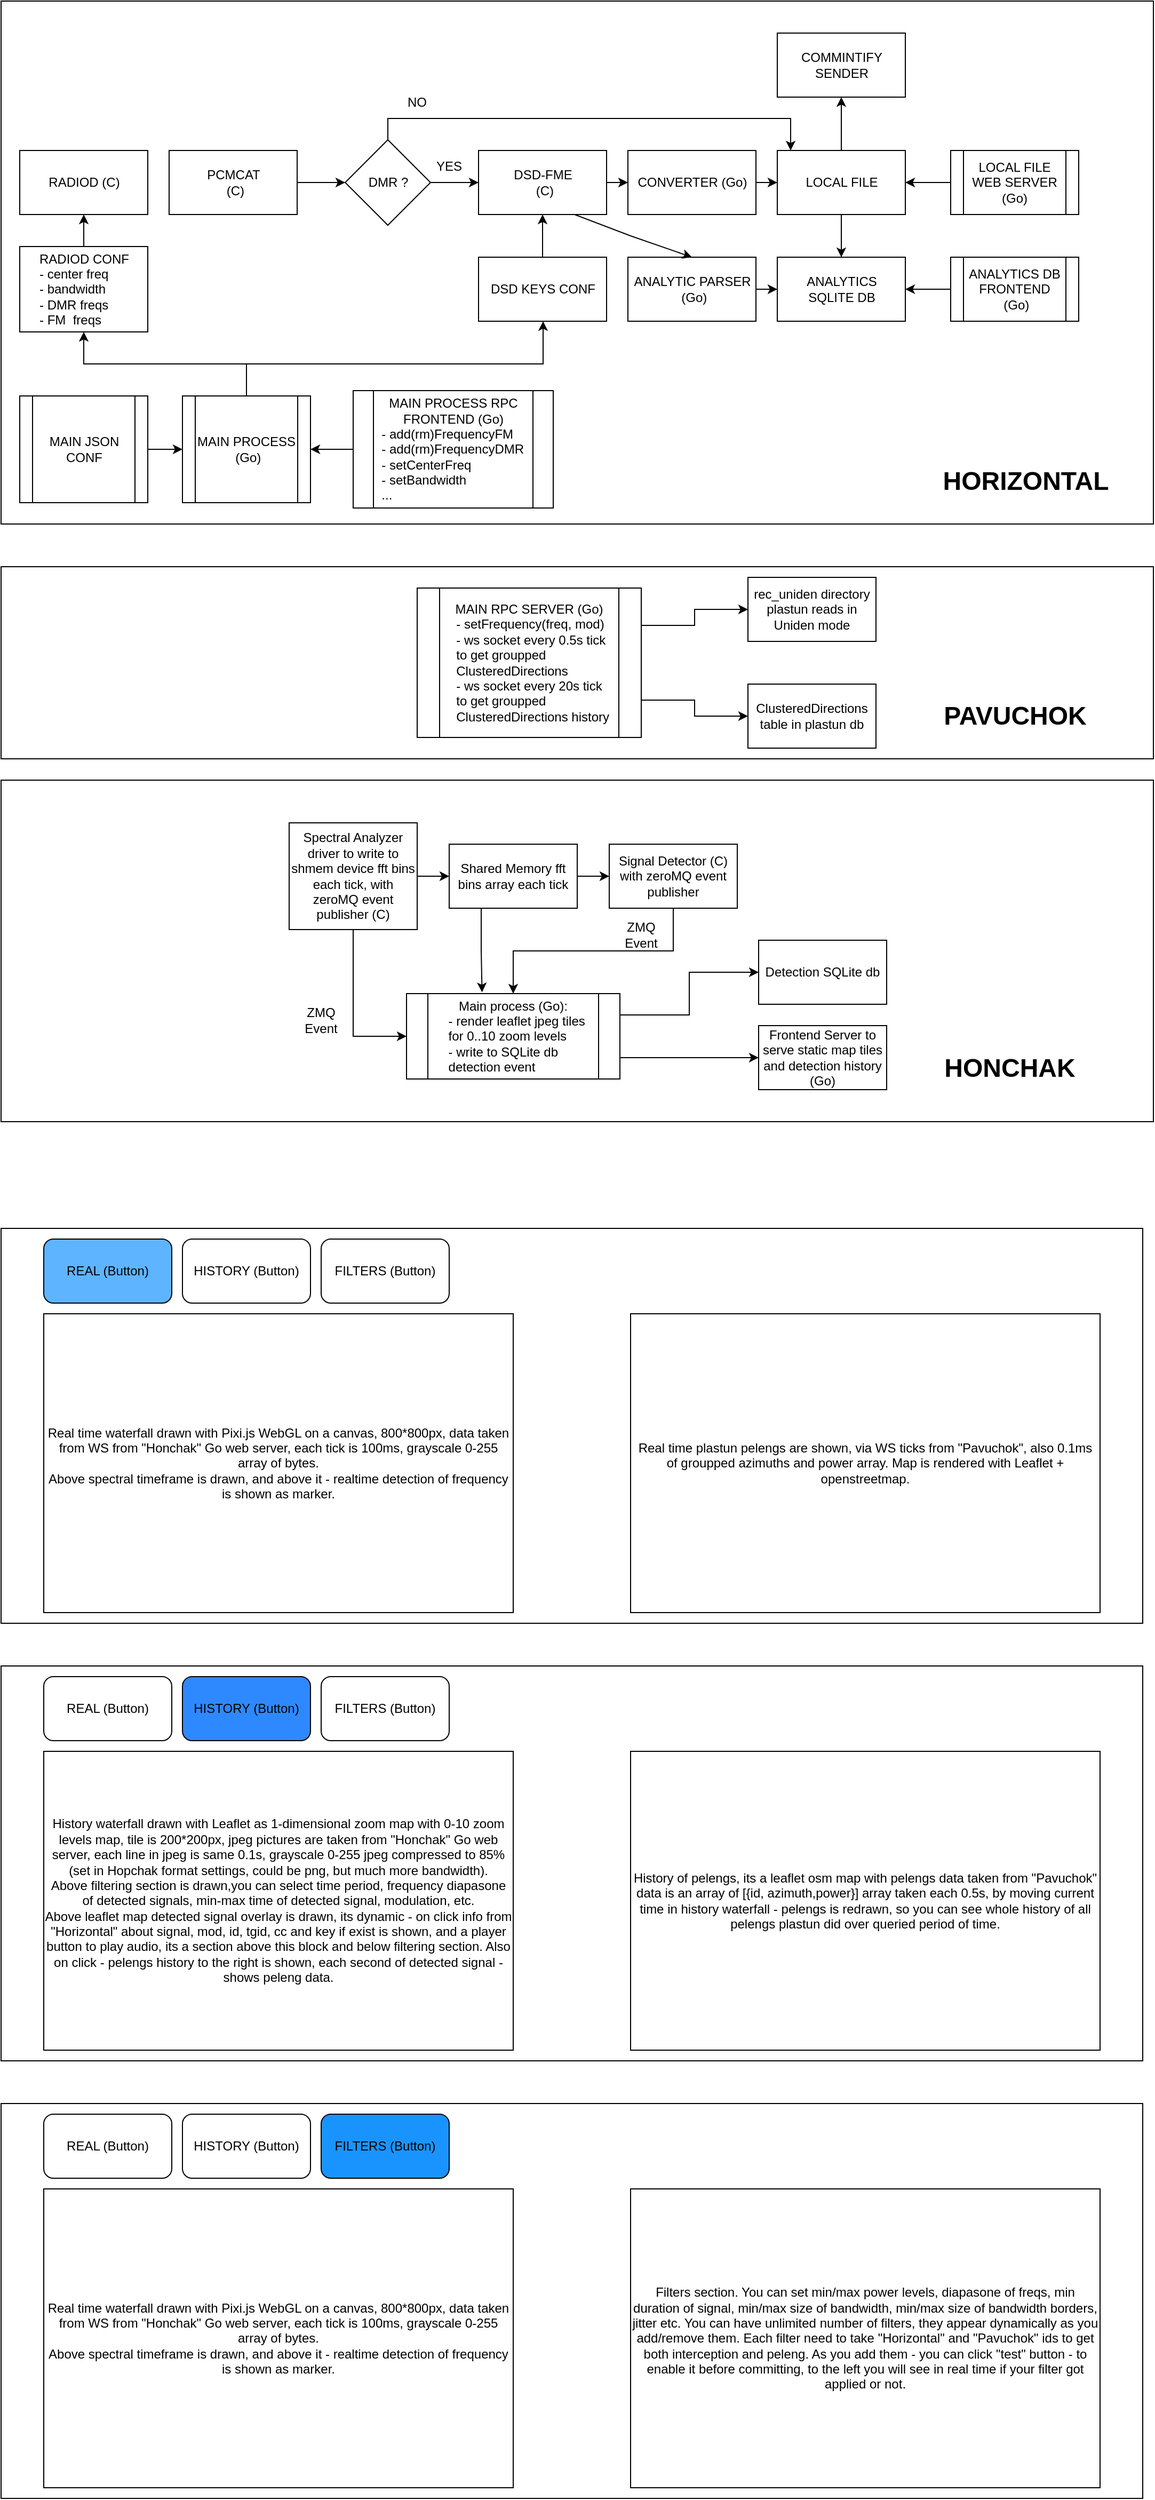 <mxfile version="24.7.7">
  <diagram name="Page-1" id="uHk-r6NhJKFIinwpcm94">
    <mxGraphModel dx="1509" dy="834" grid="1" gridSize="10" guides="1" tooltips="1" connect="1" arrows="1" fold="1" page="1" pageScale="1" pageWidth="1100" pageHeight="1700" math="0" shadow="0">
      <root>
        <mxCell id="0" />
        <mxCell id="1" parent="0" />
        <mxCell id="Tlp35jNGQlbKkEbhyPow-2" value="RADIOD (C)" style="rounded=0;whiteSpace=wrap;html=1;" vertex="1" parent="1">
          <mxGeometry x="27.5" y="150" width="120" height="60" as="geometry" />
        </mxCell>
        <mxCell id="Tlp35jNGQlbKkEbhyPow-3" value="&lt;div&gt;PCMCAT&lt;/div&gt;&amp;nbsp;(C)" style="rounded=0;whiteSpace=wrap;html=1;" vertex="1" parent="1">
          <mxGeometry x="167.5" y="150" width="120" height="60" as="geometry" />
        </mxCell>
        <mxCell id="Tlp35jNGQlbKkEbhyPow-4" value="&lt;div&gt;DSD-FME&lt;/div&gt;&lt;div&gt;&amp;nbsp;(C)&lt;/div&gt;" style="rounded=0;whiteSpace=wrap;html=1;" vertex="1" parent="1">
          <mxGeometry x="457.5" y="150" width="120" height="60" as="geometry" />
        </mxCell>
        <mxCell id="Tlp35jNGQlbKkEbhyPow-5" value="CONVERTER (Go)" style="rounded=0;whiteSpace=wrap;html=1;" vertex="1" parent="1">
          <mxGeometry x="597.5" y="150" width="120" height="60" as="geometry" />
        </mxCell>
        <mxCell id="Tlp35jNGQlbKkEbhyPow-6" value="&lt;div&gt;COMMINTIFY SENDER&lt;/div&gt;" style="rounded=0;whiteSpace=wrap;html=1;" vertex="1" parent="1">
          <mxGeometry x="737.5" y="40" width="120" height="60" as="geometry" />
        </mxCell>
        <mxCell id="Tlp35jNGQlbKkEbhyPow-7" value="DMR ?" style="rhombus;whiteSpace=wrap;html=1;" vertex="1" parent="1">
          <mxGeometry x="332.5" y="140" width="80" height="80" as="geometry" />
        </mxCell>
        <mxCell id="Tlp35jNGQlbKkEbhyPow-8" value="" style="endArrow=classic;html=1;rounded=0;" edge="1" parent="1" target="Tlp35jNGQlbKkEbhyPow-7">
          <mxGeometry width="50" height="50" relative="1" as="geometry">
            <mxPoint x="287.5" y="180" as="sourcePoint" />
            <mxPoint x="487.5" y="380" as="targetPoint" />
          </mxGeometry>
        </mxCell>
        <mxCell id="Tlp35jNGQlbKkEbhyPow-10" value="&lt;div&gt;ANALYTIC PARSER&lt;/div&gt;&amp;nbsp;(Go)" style="rounded=0;whiteSpace=wrap;html=1;" vertex="1" parent="1">
          <mxGeometry x="597.5" y="250" width="120" height="60" as="geometry" />
        </mxCell>
        <mxCell id="Tlp35jNGQlbKkEbhyPow-11" value="&lt;div&gt;ANALYTICS&lt;br&gt;SQLITE DB&lt;/div&gt;" style="rounded=0;whiteSpace=wrap;html=1;" vertex="1" parent="1">
          <mxGeometry x="737.5" y="250" width="120" height="60" as="geometry" />
        </mxCell>
        <mxCell id="Tlp35jNGQlbKkEbhyPow-14" value="" style="endArrow=classic;html=1;rounded=0;exitX=1;exitY=0.5;exitDx=0;exitDy=0;" edge="1" parent="1" source="Tlp35jNGQlbKkEbhyPow-7">
          <mxGeometry width="50" height="50" relative="1" as="geometry">
            <mxPoint x="437.5" y="430" as="sourcePoint" />
            <mxPoint x="457.5" y="180" as="targetPoint" />
          </mxGeometry>
        </mxCell>
        <mxCell id="Tlp35jNGQlbKkEbhyPow-32" style="edgeStyle=orthogonalEdgeStyle;rounded=0;orthogonalLoop=1;jettySize=auto;html=1;exitX=0.5;exitY=1;exitDx=0;exitDy=0;entryX=0.5;entryY=0;entryDx=0;entryDy=0;" edge="1" parent="1" source="Tlp35jNGQlbKkEbhyPow-15" target="Tlp35jNGQlbKkEbhyPow-11">
          <mxGeometry relative="1" as="geometry" />
        </mxCell>
        <mxCell id="Tlp35jNGQlbKkEbhyPow-15" value="&lt;div&gt;LOCAL FILE&lt;/div&gt;" style="rounded=0;whiteSpace=wrap;html=1;" vertex="1" parent="1">
          <mxGeometry x="737.5" y="150" width="120" height="60" as="geometry" />
        </mxCell>
        <mxCell id="Tlp35jNGQlbKkEbhyPow-16" value="" style="endArrow=classic;html=1;rounded=0;exitX=0.75;exitY=1;exitDx=0;exitDy=0;entryX=0.5;entryY=0;entryDx=0;entryDy=0;" edge="1" parent="1" source="Tlp35jNGQlbKkEbhyPow-4" target="Tlp35jNGQlbKkEbhyPow-10">
          <mxGeometry width="50" height="50" relative="1" as="geometry">
            <mxPoint x="437.5" y="430" as="sourcePoint" />
            <mxPoint x="517.5" y="250" as="targetPoint" />
            <Array as="points">
              <mxPoint x="600" y="230" />
            </Array>
          </mxGeometry>
        </mxCell>
        <mxCell id="Tlp35jNGQlbKkEbhyPow-17" value="" style="endArrow=classic;html=1;rounded=0;exitX=1;exitY=0.5;exitDx=0;exitDy=0;entryX=0;entryY=0.5;entryDx=0;entryDy=0;" edge="1" parent="1" source="Tlp35jNGQlbKkEbhyPow-10" target="Tlp35jNGQlbKkEbhyPow-11">
          <mxGeometry width="50" height="50" relative="1" as="geometry">
            <mxPoint x="437.5" y="430" as="sourcePoint" />
            <mxPoint x="487.5" y="380" as="targetPoint" />
          </mxGeometry>
        </mxCell>
        <mxCell id="Tlp35jNGQlbKkEbhyPow-21" value="" style="endArrow=classic;html=1;rounded=0;exitX=1;exitY=0.5;exitDx=0;exitDy=0;entryX=0;entryY=0.5;entryDx=0;entryDy=0;" edge="1" parent="1" source="Tlp35jNGQlbKkEbhyPow-4" target="Tlp35jNGQlbKkEbhyPow-5">
          <mxGeometry width="50" height="50" relative="1" as="geometry">
            <mxPoint x="547.5" y="440" as="sourcePoint" />
            <mxPoint x="597.5" y="390" as="targetPoint" />
          </mxGeometry>
        </mxCell>
        <mxCell id="Tlp35jNGQlbKkEbhyPow-23" value="" style="endArrow=classic;html=1;rounded=0;exitX=1;exitY=0.5;exitDx=0;exitDy=0;entryX=0;entryY=0.5;entryDx=0;entryDy=0;" edge="1" parent="1" source="Tlp35jNGQlbKkEbhyPow-5" target="Tlp35jNGQlbKkEbhyPow-15">
          <mxGeometry width="50" height="50" relative="1" as="geometry">
            <mxPoint x="547.5" y="440" as="sourcePoint" />
            <mxPoint x="597.5" y="390" as="targetPoint" />
          </mxGeometry>
        </mxCell>
        <mxCell id="Tlp35jNGQlbKkEbhyPow-24" value="" style="endArrow=classic;html=1;rounded=0;exitX=0.5;exitY=0;exitDx=0;exitDy=0;" edge="1" parent="1" source="Tlp35jNGQlbKkEbhyPow-15" target="Tlp35jNGQlbKkEbhyPow-6">
          <mxGeometry width="50" height="50" relative="1" as="geometry">
            <mxPoint x="547.5" y="440" as="sourcePoint" />
            <mxPoint x="597.5" y="390" as="targetPoint" />
          </mxGeometry>
        </mxCell>
        <mxCell id="Tlp35jNGQlbKkEbhyPow-26" style="edgeStyle=orthogonalEdgeStyle;rounded=0;orthogonalLoop=1;jettySize=auto;html=1;exitX=0.5;exitY=0;exitDx=0;exitDy=0;" edge="1" parent="1" source="Tlp35jNGQlbKkEbhyPow-7">
          <mxGeometry relative="1" as="geometry">
            <mxPoint x="750" y="150" as="targetPoint" />
            <Array as="points">
              <mxPoint x="373" y="120" />
              <mxPoint x="750" y="120" />
              <mxPoint x="750" y="150" />
            </Array>
          </mxGeometry>
        </mxCell>
        <mxCell id="Tlp35jNGQlbKkEbhyPow-28" value="&lt;div&gt;NO&lt;/div&gt;" style="text;html=1;align=center;verticalAlign=middle;whiteSpace=wrap;rounded=0;" vertex="1" parent="1">
          <mxGeometry x="370" y="90" width="60" height="30" as="geometry" />
        </mxCell>
        <mxCell id="Tlp35jNGQlbKkEbhyPow-29" value="&lt;div&gt;YES&lt;/div&gt;" style="text;html=1;align=center;verticalAlign=middle;whiteSpace=wrap;rounded=0;" vertex="1" parent="1">
          <mxGeometry x="400" y="150" width="60" height="30" as="geometry" />
        </mxCell>
        <mxCell id="Tlp35jNGQlbKkEbhyPow-36" style="edgeStyle=orthogonalEdgeStyle;rounded=0;orthogonalLoop=1;jettySize=auto;html=1;exitX=0.5;exitY=0;exitDx=0;exitDy=0;entryX=0.5;entryY=1;entryDx=0;entryDy=0;" edge="1" parent="1" source="Tlp35jNGQlbKkEbhyPow-33" target="Tlp35jNGQlbKkEbhyPow-2">
          <mxGeometry relative="1" as="geometry" />
        </mxCell>
        <mxCell id="Tlp35jNGQlbKkEbhyPow-33" value="RADIOD CONF&lt;br&gt;&lt;div&gt;&lt;div align=&quot;left&quot;&gt;- center freq&lt;br&gt;- bandwidth&lt;br&gt;- DMR freqs&lt;br&gt;&lt;/div&gt;&lt;div align=&quot;left&quot;&gt;- FM&amp;nbsp; freqs&lt;br&gt;&lt;/div&gt;&lt;/div&gt;" style="rounded=0;whiteSpace=wrap;html=1;" vertex="1" parent="1">
          <mxGeometry x="27.5" y="240" width="120" height="80" as="geometry" />
        </mxCell>
        <mxCell id="Tlp35jNGQlbKkEbhyPow-37" style="edgeStyle=orthogonalEdgeStyle;rounded=0;orthogonalLoop=1;jettySize=auto;html=1;exitX=0.5;exitY=0;exitDx=0;exitDy=0;entryX=0.5;entryY=1;entryDx=0;entryDy=0;" edge="1" parent="1" source="Tlp35jNGQlbKkEbhyPow-34" target="Tlp35jNGQlbKkEbhyPow-4">
          <mxGeometry relative="1" as="geometry" />
        </mxCell>
        <mxCell id="Tlp35jNGQlbKkEbhyPow-34" value="DSD KEYS CONF" style="rounded=0;whiteSpace=wrap;html=1;" vertex="1" parent="1">
          <mxGeometry x="457.5" y="250" width="120" height="60" as="geometry" />
        </mxCell>
        <mxCell id="Tlp35jNGQlbKkEbhyPow-43" style="edgeStyle=orthogonalEdgeStyle;rounded=0;orthogonalLoop=1;jettySize=auto;html=1;exitX=1;exitY=0.5;exitDx=0;exitDy=0;entryX=0;entryY=0.5;entryDx=0;entryDy=0;" edge="1" parent="1" source="Tlp35jNGQlbKkEbhyPow-39" target="Tlp35jNGQlbKkEbhyPow-41">
          <mxGeometry relative="1" as="geometry" />
        </mxCell>
        <mxCell id="Tlp35jNGQlbKkEbhyPow-39" value="MAIN JSON CONF" style="shape=process;whiteSpace=wrap;html=1;backgroundOutline=1;" vertex="1" parent="1">
          <mxGeometry x="27.5" y="380" width="120" height="100" as="geometry" />
        </mxCell>
        <mxCell id="Tlp35jNGQlbKkEbhyPow-44" style="edgeStyle=orthogonalEdgeStyle;rounded=0;orthogonalLoop=1;jettySize=auto;html=1;exitX=0.5;exitY=0;exitDx=0;exitDy=0;entryX=0.5;entryY=1;entryDx=0;entryDy=0;" edge="1" parent="1" source="Tlp35jNGQlbKkEbhyPow-41" target="Tlp35jNGQlbKkEbhyPow-33">
          <mxGeometry relative="1" as="geometry" />
        </mxCell>
        <mxCell id="Tlp35jNGQlbKkEbhyPow-45" style="edgeStyle=orthogonalEdgeStyle;rounded=0;orthogonalLoop=1;jettySize=auto;html=1;exitX=0.5;exitY=0;exitDx=0;exitDy=0;" edge="1" parent="1" source="Tlp35jNGQlbKkEbhyPow-41" target="Tlp35jNGQlbKkEbhyPow-34">
          <mxGeometry relative="1" as="geometry">
            <Array as="points">
              <mxPoint x="240" y="350" />
              <mxPoint x="518" y="350" />
            </Array>
          </mxGeometry>
        </mxCell>
        <mxCell id="Tlp35jNGQlbKkEbhyPow-41" value="&lt;div&gt;MAIN PROCESS&lt;/div&gt;&amp;nbsp;(Go)" style="shape=process;whiteSpace=wrap;html=1;backgroundOutline=1;" vertex="1" parent="1">
          <mxGeometry x="180" y="380" width="120" height="100" as="geometry" />
        </mxCell>
        <mxCell id="Tlp35jNGQlbKkEbhyPow-48" style="edgeStyle=orthogonalEdgeStyle;rounded=0;orthogonalLoop=1;jettySize=auto;html=1;exitX=0;exitY=0.5;exitDx=0;exitDy=0;entryX=1;entryY=0.5;entryDx=0;entryDy=0;" edge="1" parent="1" source="Tlp35jNGQlbKkEbhyPow-46" target="Tlp35jNGQlbKkEbhyPow-41">
          <mxGeometry relative="1" as="geometry" />
        </mxCell>
        <mxCell id="Tlp35jNGQlbKkEbhyPow-46" value="&lt;div&gt;MAIN PROCESS RPC FRONTEND (Go)&lt;br&gt;&lt;/div&gt;&lt;div align=&quot;left&quot;&gt;&amp;nbsp; - add(rm)FrequencyFM&lt;/div&gt;&lt;div align=&quot;left&quot;&gt;&amp;nbsp; - add(rm)FrequencyDMR&lt;/div&gt;&lt;div align=&quot;left&quot;&gt;&amp;nbsp; - setCenterFreq&lt;/div&gt;&lt;div align=&quot;left&quot;&gt;&amp;nbsp; - setBandwidth&lt;/div&gt;&lt;div align=&quot;left&quot;&gt;&amp;nbsp; ...&lt;br&gt;&lt;/div&gt;" style="shape=process;whiteSpace=wrap;html=1;backgroundOutline=1;" vertex="1" parent="1">
          <mxGeometry x="340" y="375" width="187.5" height="110" as="geometry" />
        </mxCell>
        <mxCell id="Tlp35jNGQlbKkEbhyPow-51" style="edgeStyle=orthogonalEdgeStyle;rounded=0;orthogonalLoop=1;jettySize=auto;html=1;exitX=0;exitY=0.5;exitDx=0;exitDy=0;entryX=1;entryY=0.5;entryDx=0;entryDy=0;" edge="1" parent="1" source="Tlp35jNGQlbKkEbhyPow-49" target="Tlp35jNGQlbKkEbhyPow-15">
          <mxGeometry relative="1" as="geometry" />
        </mxCell>
        <mxCell id="Tlp35jNGQlbKkEbhyPow-49" value="LOCAL FILE WEB SERVER (Go)" style="shape=process;whiteSpace=wrap;html=1;backgroundOutline=1;" vertex="1" parent="1">
          <mxGeometry x="900" y="150" width="120" height="60" as="geometry" />
        </mxCell>
        <mxCell id="Tlp35jNGQlbKkEbhyPow-52" style="edgeStyle=orthogonalEdgeStyle;rounded=0;orthogonalLoop=1;jettySize=auto;html=1;exitX=0;exitY=0.5;exitDx=0;exitDy=0;entryX=1;entryY=0.5;entryDx=0;entryDy=0;" edge="1" parent="1" source="Tlp35jNGQlbKkEbhyPow-50" target="Tlp35jNGQlbKkEbhyPow-11">
          <mxGeometry relative="1" as="geometry" />
        </mxCell>
        <mxCell id="Tlp35jNGQlbKkEbhyPow-50" value="&lt;div&gt;ANALYTICS DB FRONTEND&lt;/div&gt;&amp;nbsp;(Go)" style="shape=process;whiteSpace=wrap;html=1;backgroundOutline=1;" vertex="1" parent="1">
          <mxGeometry x="900" y="250" width="120" height="60" as="geometry" />
        </mxCell>
        <mxCell id="Tlp35jNGQlbKkEbhyPow-54" value="" style="rounded=0;whiteSpace=wrap;html=1;fillColor=none;" vertex="1" parent="1">
          <mxGeometry x="10" y="10" width="1080" height="490" as="geometry" />
        </mxCell>
        <mxCell id="Tlp35jNGQlbKkEbhyPow-55" value="HORIZONTAL" style="text;strokeColor=none;fillColor=none;html=1;fontSize=24;fontStyle=1;verticalAlign=middle;align=center;" vertex="1" parent="1">
          <mxGeometry x="920" y="440" width="100" height="40" as="geometry" />
        </mxCell>
        <mxCell id="Tlp35jNGQlbKkEbhyPow-56" value="" style="rounded=0;whiteSpace=wrap;html=1;fillColor=none;" vertex="1" parent="1">
          <mxGeometry x="10" y="540" width="1080" height="180" as="geometry" />
        </mxCell>
        <mxCell id="Tlp35jNGQlbKkEbhyPow-63" style="edgeStyle=orthogonalEdgeStyle;rounded=0;orthogonalLoop=1;jettySize=auto;html=1;exitX=1;exitY=0.25;exitDx=0;exitDy=0;" edge="1" parent="1" source="Tlp35jNGQlbKkEbhyPow-58" target="Tlp35jNGQlbKkEbhyPow-60">
          <mxGeometry relative="1" as="geometry" />
        </mxCell>
        <mxCell id="Tlp35jNGQlbKkEbhyPow-64" style="edgeStyle=orthogonalEdgeStyle;rounded=0;orthogonalLoop=1;jettySize=auto;html=1;exitX=1;exitY=0.75;exitDx=0;exitDy=0;" edge="1" parent="1" source="Tlp35jNGQlbKkEbhyPow-58" target="Tlp35jNGQlbKkEbhyPow-61">
          <mxGeometry relative="1" as="geometry" />
        </mxCell>
        <mxCell id="Tlp35jNGQlbKkEbhyPow-58" value="MAIN RPC SERVER (Go)&lt;br&gt;&lt;div align=&quot;left&quot;&gt;&amp;nbsp; - setFrequency(freq, mod)&lt;/div&gt;&lt;div align=&quot;left&quot;&gt;&amp;nbsp; - ws socket every 0.5s tick&lt;/div&gt;&lt;div align=&quot;left&quot;&gt;&amp;nbsp; to get groupped&lt;/div&gt;&lt;div align=&quot;left&quot;&gt;&amp;nbsp; ClusteredDirections&lt;/div&gt;&lt;div align=&quot;left&quot;&gt;&amp;nbsp; - ws socket every 20s tick&lt;div align=&quot;left&quot;&gt;&amp;nbsp; to get groupped&lt;/div&gt;&amp;nbsp; ClusteredDirections history&lt;br&gt;&lt;/div&gt;" style="shape=process;whiteSpace=wrap;html=1;backgroundOutline=1;" vertex="1" parent="1">
          <mxGeometry x="400" y="560" width="210" height="140" as="geometry" />
        </mxCell>
        <mxCell id="Tlp35jNGQlbKkEbhyPow-60" value="&lt;div&gt;rec_uniden directory&lt;/div&gt;&lt;div&gt;plastun reads in&lt;/div&gt;&lt;div&gt;Uniden mode&lt;br&gt;&lt;/div&gt;" style="rounded=0;whiteSpace=wrap;html=1;" vertex="1" parent="1">
          <mxGeometry x="710" y="550" width="120" height="60" as="geometry" />
        </mxCell>
        <mxCell id="Tlp35jNGQlbKkEbhyPow-61" value="ClusteredDirections table in plastun db" style="rounded=0;whiteSpace=wrap;html=1;" vertex="1" parent="1">
          <mxGeometry x="710" y="650" width="120" height="60" as="geometry" />
        </mxCell>
        <mxCell id="Tlp35jNGQlbKkEbhyPow-62" value="PAVUCHOK" style="text;strokeColor=none;fillColor=none;html=1;fontSize=24;fontStyle=1;verticalAlign=middle;align=center;" vertex="1" parent="1">
          <mxGeometry x="910" y="660" width="100" height="40" as="geometry" />
        </mxCell>
        <mxCell id="Tlp35jNGQlbKkEbhyPow-65" value="" style="rounded=0;whiteSpace=wrap;html=1;fillColor=none;" vertex="1" parent="1">
          <mxGeometry x="10" y="740" width="1080" height="320" as="geometry" />
        </mxCell>
        <mxCell id="Tlp35jNGQlbKkEbhyPow-72" style="edgeStyle=orthogonalEdgeStyle;rounded=0;orthogonalLoop=1;jettySize=auto;html=1;exitX=1;exitY=0.5;exitDx=0;exitDy=0;" edge="1" parent="1" source="Tlp35jNGQlbKkEbhyPow-66" target="Tlp35jNGQlbKkEbhyPow-67">
          <mxGeometry relative="1" as="geometry" />
        </mxCell>
        <mxCell id="Tlp35jNGQlbKkEbhyPow-74" style="edgeStyle=orthogonalEdgeStyle;rounded=0;orthogonalLoop=1;jettySize=auto;html=1;exitX=0.5;exitY=1;exitDx=0;exitDy=0;entryX=0;entryY=0.5;entryDx=0;entryDy=0;" edge="1" parent="1" source="Tlp35jNGQlbKkEbhyPow-66" target="Tlp35jNGQlbKkEbhyPow-69">
          <mxGeometry relative="1" as="geometry" />
        </mxCell>
        <mxCell id="Tlp35jNGQlbKkEbhyPow-66" value="Spectral Analyzer&lt;br&gt;driver to write to shmem device fft bins each tick, with zeroMQ event publisher (C)" style="rounded=0;whiteSpace=wrap;html=1;" vertex="1" parent="1">
          <mxGeometry x="280" y="780" width="120" height="100" as="geometry" />
        </mxCell>
        <mxCell id="Tlp35jNGQlbKkEbhyPow-73" style="edgeStyle=orthogonalEdgeStyle;rounded=0;orthogonalLoop=1;jettySize=auto;html=1;exitX=1;exitY=0.5;exitDx=0;exitDy=0;entryX=0;entryY=0.5;entryDx=0;entryDy=0;" edge="1" parent="1" source="Tlp35jNGQlbKkEbhyPow-67" target="Tlp35jNGQlbKkEbhyPow-68">
          <mxGeometry relative="1" as="geometry" />
        </mxCell>
        <mxCell id="Tlp35jNGQlbKkEbhyPow-67" value="Shared Memory fft bins array each tick" style="rounded=0;whiteSpace=wrap;html=1;" vertex="1" parent="1">
          <mxGeometry x="430" y="800" width="120" height="60" as="geometry" />
        </mxCell>
        <mxCell id="Tlp35jNGQlbKkEbhyPow-75" style="edgeStyle=orthogonalEdgeStyle;rounded=0;orthogonalLoop=1;jettySize=auto;html=1;exitX=0.5;exitY=1;exitDx=0;exitDy=0;" edge="1" parent="1" source="Tlp35jNGQlbKkEbhyPow-68" target="Tlp35jNGQlbKkEbhyPow-69">
          <mxGeometry relative="1" as="geometry" />
        </mxCell>
        <mxCell id="Tlp35jNGQlbKkEbhyPow-68" value="Signal Detector (C) with zeroMQ event publisher" style="rounded=0;whiteSpace=wrap;html=1;" vertex="1" parent="1">
          <mxGeometry x="580" y="800" width="120" height="60" as="geometry" />
        </mxCell>
        <mxCell id="Tlp35jNGQlbKkEbhyPow-79" style="edgeStyle=orthogonalEdgeStyle;rounded=0;orthogonalLoop=1;jettySize=auto;html=1;exitX=1;exitY=0.25;exitDx=0;exitDy=0;entryX=0;entryY=0.5;entryDx=0;entryDy=0;" edge="1" parent="1" source="Tlp35jNGQlbKkEbhyPow-69" target="Tlp35jNGQlbKkEbhyPow-70">
          <mxGeometry relative="1" as="geometry" />
        </mxCell>
        <mxCell id="Tlp35jNGQlbKkEbhyPow-80" style="edgeStyle=orthogonalEdgeStyle;rounded=0;orthogonalLoop=1;jettySize=auto;html=1;exitX=1;exitY=0.75;exitDx=0;exitDy=0;entryX=0;entryY=0.5;entryDx=0;entryDy=0;" edge="1" parent="1" source="Tlp35jNGQlbKkEbhyPow-69" target="Tlp35jNGQlbKkEbhyPow-71">
          <mxGeometry relative="1" as="geometry" />
        </mxCell>
        <mxCell id="Tlp35jNGQlbKkEbhyPow-69" value="Main process (Go):&lt;br&gt;&lt;div align=&quot;left&quot;&gt;&amp;nbsp; - render leaflet jpeg tiles&lt;/div&gt;&lt;div align=&quot;left&quot;&gt;&amp;nbsp; for 0..10 zoom levels&lt;/div&gt;&lt;div align=&quot;left&quot;&gt;&amp;nbsp; - write to SQLite db&lt;/div&gt;&lt;div align=&quot;left&quot;&gt;&amp;nbsp; detection event&lt;br&gt;&lt;/div&gt;" style="shape=process;whiteSpace=wrap;html=1;backgroundOutline=1;" vertex="1" parent="1">
          <mxGeometry x="390" y="940" width="200" height="80" as="geometry" />
        </mxCell>
        <mxCell id="Tlp35jNGQlbKkEbhyPow-70" value="Detection SQLite db" style="rounded=0;whiteSpace=wrap;html=1;" vertex="1" parent="1">
          <mxGeometry x="720" y="890" width="120" height="60" as="geometry" />
        </mxCell>
        <mxCell id="Tlp35jNGQlbKkEbhyPow-71" value="&lt;div&gt;Frontend Server to serve static map tiles and detection history (Go)&lt;br&gt;&lt;/div&gt;" style="rounded=0;whiteSpace=wrap;html=1;" vertex="1" parent="1">
          <mxGeometry x="720" y="970" width="120" height="60" as="geometry" />
        </mxCell>
        <mxCell id="Tlp35jNGQlbKkEbhyPow-76" value="ZMQ Event" style="text;html=1;align=center;verticalAlign=middle;whiteSpace=wrap;rounded=0;" vertex="1" parent="1">
          <mxGeometry x="280" y="950" width="60" height="30" as="geometry" />
        </mxCell>
        <mxCell id="Tlp35jNGQlbKkEbhyPow-77" value="ZMQ Event" style="text;html=1;align=center;verticalAlign=middle;whiteSpace=wrap;rounded=0;" vertex="1" parent="1">
          <mxGeometry x="580" y="870" width="60" height="30" as="geometry" />
        </mxCell>
        <mxCell id="Tlp35jNGQlbKkEbhyPow-78" style="edgeStyle=orthogonalEdgeStyle;rounded=0;orthogonalLoop=1;jettySize=auto;html=1;exitX=0.25;exitY=1;exitDx=0;exitDy=0;entryX=0.354;entryY=-0.016;entryDx=0;entryDy=0;entryPerimeter=0;" edge="1" parent="1" source="Tlp35jNGQlbKkEbhyPow-67" target="Tlp35jNGQlbKkEbhyPow-69">
          <mxGeometry relative="1" as="geometry" />
        </mxCell>
        <mxCell id="Tlp35jNGQlbKkEbhyPow-81" value="&lt;div&gt;HONCHAK&lt;/div&gt;" style="text;strokeColor=none;fillColor=none;html=1;fontSize=24;fontStyle=1;verticalAlign=middle;align=center;" vertex="1" parent="1">
          <mxGeometry x="870" y="990" width="170" height="40" as="geometry" />
        </mxCell>
        <mxCell id="Tlp35jNGQlbKkEbhyPow-82" value="" style="rounded=0;whiteSpace=wrap;html=1;fillColor=none;" vertex="1" parent="1">
          <mxGeometry x="10" y="1160" width="1070" height="370" as="geometry" />
        </mxCell>
        <mxCell id="Tlp35jNGQlbKkEbhyPow-83" value="&lt;div&gt;Real time waterfall drawn with Pixi.js WebGL on a canvas, 800*800px, data taken from WS from &quot;Honchak&quot; Go web server, each tick is 100ms, grayscale 0-255 array of bytes.&lt;/div&gt;&lt;div&gt;Above spectral timeframe is drawn, and above it - realtime detection of frequency is shown as marker.&lt;br&gt;&lt;/div&gt;" style="rounded=0;whiteSpace=wrap;html=1;" vertex="1" parent="1">
          <mxGeometry x="50" y="1240" width="440" height="280" as="geometry" />
        </mxCell>
        <mxCell id="Tlp35jNGQlbKkEbhyPow-84" value="Real time plastun pelengs are shown, via WS ticks from &quot;Pavuchok&quot;, also 0.1ms of groupped azimuths and power array. Map is rendered with Leaflet + openstreetmap." style="rounded=0;whiteSpace=wrap;html=1;" vertex="1" parent="1">
          <mxGeometry x="600" y="1240" width="440" height="280" as="geometry" />
        </mxCell>
        <mxCell id="Tlp35jNGQlbKkEbhyPow-85" value="REAL (Button)" style="rounded=1;whiteSpace=wrap;html=1;fillColor=#5EB4FF;" vertex="1" parent="1">
          <mxGeometry x="50" y="1170" width="120" height="60" as="geometry" />
        </mxCell>
        <mxCell id="Tlp35jNGQlbKkEbhyPow-86" value="HISTORY (Button)" style="rounded=1;whiteSpace=wrap;html=1;" vertex="1" parent="1">
          <mxGeometry x="180" y="1170" width="120" height="60" as="geometry" />
        </mxCell>
        <mxCell id="Tlp35jNGQlbKkEbhyPow-87" value="FILTERS (Button)" style="rounded=1;whiteSpace=wrap;html=1;" vertex="1" parent="1">
          <mxGeometry x="310" y="1170" width="120" height="60" as="geometry" />
        </mxCell>
        <mxCell id="Tlp35jNGQlbKkEbhyPow-88" value="" style="rounded=0;whiteSpace=wrap;html=1;fillColor=none;" vertex="1" parent="1">
          <mxGeometry x="10" y="1570" width="1070" height="370" as="geometry" />
        </mxCell>
        <mxCell id="Tlp35jNGQlbKkEbhyPow-89" value="&lt;div&gt;History waterfall drawn with Leaflet as 1-dimensional zoom map with 0-10 zoom levels map, tile is 200*200px, jpeg pictures are taken from &quot;Honchak&quot; Go web server, each line in jpeg is same 0.1s, grayscale 0-255 jpeg compressed to 85% (set in Hopchak format settings, could be png, but much more bandwidth).&lt;/div&gt;&lt;div&gt;Above filtering section is drawn,you can select time period, frequency diapasone of detected signals, min-max time of detected signal, modulation, etc.&lt;/div&gt;&lt;div&gt;Above leaflet map detected signal overlay is drawn, its dynamic - on click info from &quot;Horizontal&quot; about signal, mod, id, tgid, cc and key if exist is shown, and a player button to play audio, its a section above this block and below filtering section. Also on click - pelengs history to the right is shown, each second of detected signal - shows peleng data.&lt;br&gt;&lt;/div&gt;" style="rounded=0;whiteSpace=wrap;html=1;" vertex="1" parent="1">
          <mxGeometry x="50" y="1650" width="440" height="280" as="geometry" />
        </mxCell>
        <mxCell id="Tlp35jNGQlbKkEbhyPow-90" value="&lt;div&gt;History of pelengs, its a leaflet osm map with pelengs data taken from &quot;Pavuchok&quot;&lt;/div&gt;&lt;div&gt;data is an array of [{id, azimuth,power}] array taken each 0.5s, by moving current time in history waterfall - pelengs is redrawn, so you can see whole history of all pelengs plastun did over queried period of time.&lt;br&gt;&lt;/div&gt;" style="rounded=0;whiteSpace=wrap;html=1;" vertex="1" parent="1">
          <mxGeometry x="600" y="1650" width="440" height="280" as="geometry" />
        </mxCell>
        <mxCell id="Tlp35jNGQlbKkEbhyPow-91" value="REAL (Button)" style="rounded=1;whiteSpace=wrap;html=1;" vertex="1" parent="1">
          <mxGeometry x="50" y="1580" width="120" height="60" as="geometry" />
        </mxCell>
        <mxCell id="Tlp35jNGQlbKkEbhyPow-92" value="HISTORY (Button)" style="rounded=1;whiteSpace=wrap;html=1;strokeColor=#000000;fillColor=#2E89FF;" vertex="1" parent="1">
          <mxGeometry x="180" y="1580" width="120" height="60" as="geometry" />
        </mxCell>
        <mxCell id="Tlp35jNGQlbKkEbhyPow-93" value="FILTERS (Button)" style="rounded=1;whiteSpace=wrap;html=1;" vertex="1" parent="1">
          <mxGeometry x="310" y="1580" width="120" height="60" as="geometry" />
        </mxCell>
        <mxCell id="Tlp35jNGQlbKkEbhyPow-94" value="" style="rounded=0;whiteSpace=wrap;html=1;fillColor=none;" vertex="1" parent="1">
          <mxGeometry x="10" y="1980" width="1070" height="370" as="geometry" />
        </mxCell>
        <mxCell id="Tlp35jNGQlbKkEbhyPow-96" value="Filters section. You can set min/max power levels, diapasone of freqs, min duration of signal, min/max size of bandwidth, min/max size of bandwidth borders, jitter etc. You can have unlimited number of filters, they appear dynamically as you add/remove them. Each filter need to take &quot;Horizontal&quot; and &quot;Pavuchok&quot; ids to get both interception and peleng. As you add them - you can click &quot;test&quot; button - to enable it before committing, to the left you will see in real time if your filter got applied or not." style="rounded=0;whiteSpace=wrap;html=1;" vertex="1" parent="1">
          <mxGeometry x="600" y="2060" width="440" height="280" as="geometry" />
        </mxCell>
        <mxCell id="Tlp35jNGQlbKkEbhyPow-97" value="REAL (Button)" style="rounded=1;whiteSpace=wrap;html=1;" vertex="1" parent="1">
          <mxGeometry x="50" y="1990" width="120" height="60" as="geometry" />
        </mxCell>
        <mxCell id="Tlp35jNGQlbKkEbhyPow-98" value="HISTORY (Button)" style="rounded=1;whiteSpace=wrap;html=1;" vertex="1" parent="1">
          <mxGeometry x="180" y="1990" width="120" height="60" as="geometry" />
        </mxCell>
        <mxCell id="Tlp35jNGQlbKkEbhyPow-99" value="FILTERS (Button)" style="rounded=1;whiteSpace=wrap;html=1;fillColor=#1994FF;" vertex="1" parent="1">
          <mxGeometry x="310" y="1990" width="120" height="60" as="geometry" />
        </mxCell>
        <mxCell id="Tlp35jNGQlbKkEbhyPow-100" value="&lt;div&gt;Real time waterfall drawn with Pixi.js WebGL on a canvas, 800*800px, data taken from WS from &quot;Honchak&quot; Go web server, each tick is 100ms, grayscale 0-255 array of bytes.&lt;/div&gt;&lt;div&gt;Above spectral timeframe is drawn, and above it - realtime detection of frequency is shown as marker.&lt;br&gt;&lt;/div&gt;" style="rounded=0;whiteSpace=wrap;html=1;" vertex="1" parent="1">
          <mxGeometry x="50" y="2060" width="440" height="280" as="geometry" />
        </mxCell>
      </root>
    </mxGraphModel>
  </diagram>
</mxfile>

